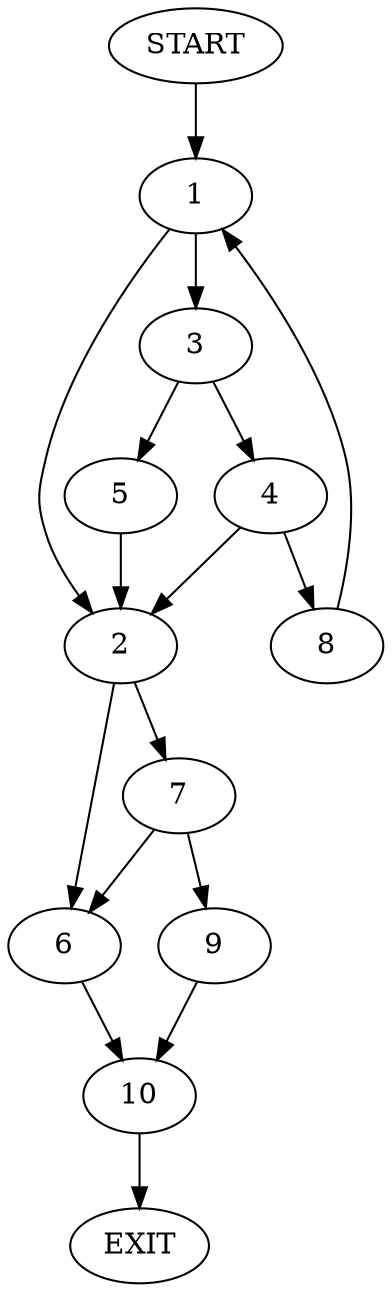 digraph {
0 [label="START"]
11 [label="EXIT"]
0 -> 1
1 -> 2
1 -> 3
3 -> 4
3 -> 5
2 -> 6
2 -> 7
4 -> 2
4 -> 8
5 -> 2
8 -> 1
7 -> 6
7 -> 9
6 -> 10
9 -> 10
10 -> 11
}

